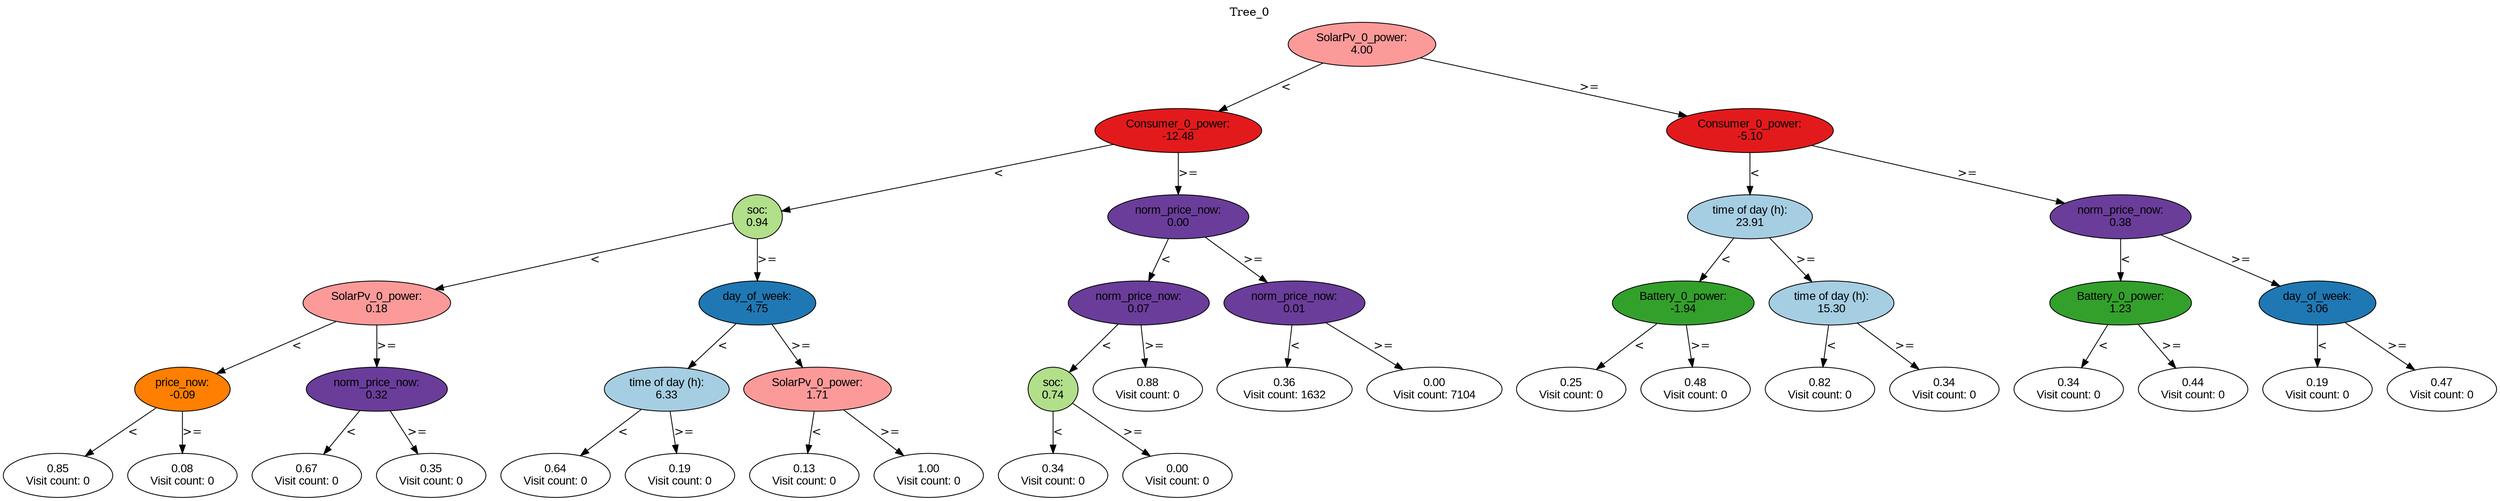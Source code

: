 digraph BST {
    node [fontname="Arial" style=filled colorscheme=paired12];
    0 [ label = "SolarPv_0_power:
4.00" fillcolor=5];
    1 [ label = "Consumer_0_power:
-12.48" fillcolor=6];
    2 [ label = "soc:
0.94" fillcolor=3];
    3 [ label = "SolarPv_0_power:
0.18" fillcolor=5];
    4 [ label = "price_now:
-0.09" fillcolor=8];
    5 [ label = "0.85
Visit count: 0" fillcolor=white];
    6 [ label = "0.08
Visit count: 0" fillcolor=white];
    7 [ label = "norm_price_now:
0.32" fillcolor=10];
    8 [ label = "0.67
Visit count: 0" fillcolor=white];
    9 [ label = "0.35
Visit count: 0" fillcolor=white];
    10 [ label = "day_of_week:
4.75" fillcolor=2];
    11 [ label = "time of day (h):
6.33" fillcolor=1];
    12 [ label = "0.64
Visit count: 0" fillcolor=white];
    13 [ label = "0.19
Visit count: 0" fillcolor=white];
    14 [ label = "SolarPv_0_power:
1.71" fillcolor=5];
    15 [ label = "0.13
Visit count: 0" fillcolor=white];
    16 [ label = "1.00
Visit count: 0" fillcolor=white];
    17 [ label = "norm_price_now:
0.00" fillcolor=10];
    18 [ label = "norm_price_now:
0.07" fillcolor=10];
    19 [ label = "soc:
0.74" fillcolor=3];
    20 [ label = "0.34
Visit count: 0" fillcolor=white];
    21 [ label = "0.00
Visit count: 0" fillcolor=white];
    22 [ label = "0.88
Visit count: 0" fillcolor=white];
    23 [ label = "norm_price_now:
0.01" fillcolor=10];
    24 [ label = "0.36
Visit count: 1632" fillcolor=white];
    25 [ label = "0.00
Visit count: 7104" fillcolor=white];
    26 [ label = "Consumer_0_power:
-5.10" fillcolor=6];
    27 [ label = "time of day (h):
23.91" fillcolor=1];
    28 [ label = "Battery_0_power:
-1.94" fillcolor=4];
    29 [ label = "0.25
Visit count: 0" fillcolor=white];
    30 [ label = "0.48
Visit count: 0" fillcolor=white];
    31 [ label = "time of day (h):
15.30" fillcolor=1];
    32 [ label = "0.82
Visit count: 0" fillcolor=white];
    33 [ label = "0.34
Visit count: 0" fillcolor=white];
    34 [ label = "norm_price_now:
0.38" fillcolor=10];
    35 [ label = "Battery_0_power:
1.23" fillcolor=4];
    36 [ label = "0.34
Visit count: 0" fillcolor=white];
    37 [ label = "0.44
Visit count: 0" fillcolor=white];
    38 [ label = "day_of_week:
3.06" fillcolor=2];
    39 [ label = "0.19
Visit count: 0" fillcolor=white];
    40 [ label = "0.47
Visit count: 0" fillcolor=white];

    0  -> 1[ label = "<"];
    0  -> 26[ label = ">="];
    1  -> 2[ label = "<"];
    1  -> 17[ label = ">="];
    2  -> 3[ label = "<"];
    2  -> 10[ label = ">="];
    3  -> 4[ label = "<"];
    3  -> 7[ label = ">="];
    4  -> 5[ label = "<"];
    4  -> 6[ label = ">="];
    7  -> 8[ label = "<"];
    7  -> 9[ label = ">="];
    10  -> 11[ label = "<"];
    10  -> 14[ label = ">="];
    11  -> 12[ label = "<"];
    11  -> 13[ label = ">="];
    14  -> 15[ label = "<"];
    14  -> 16[ label = ">="];
    17  -> 18[ label = "<"];
    17  -> 23[ label = ">="];
    18  -> 19[ label = "<"];
    18  -> 22[ label = ">="];
    19  -> 20[ label = "<"];
    19  -> 21[ label = ">="];
    23  -> 24[ label = "<"];
    23  -> 25[ label = ">="];
    26  -> 27[ label = "<"];
    26  -> 34[ label = ">="];
    27  -> 28[ label = "<"];
    27  -> 31[ label = ">="];
    28  -> 29[ label = "<"];
    28  -> 30[ label = ">="];
    31  -> 32[ label = "<"];
    31  -> 33[ label = ">="];
    34  -> 35[ label = "<"];
    34  -> 38[ label = ">="];
    35  -> 36[ label = "<"];
    35  -> 37[ label = ">="];
    38  -> 39[ label = "<"];
    38  -> 40[ label = ">="];

    labelloc="t";
    label="Tree_0";
}